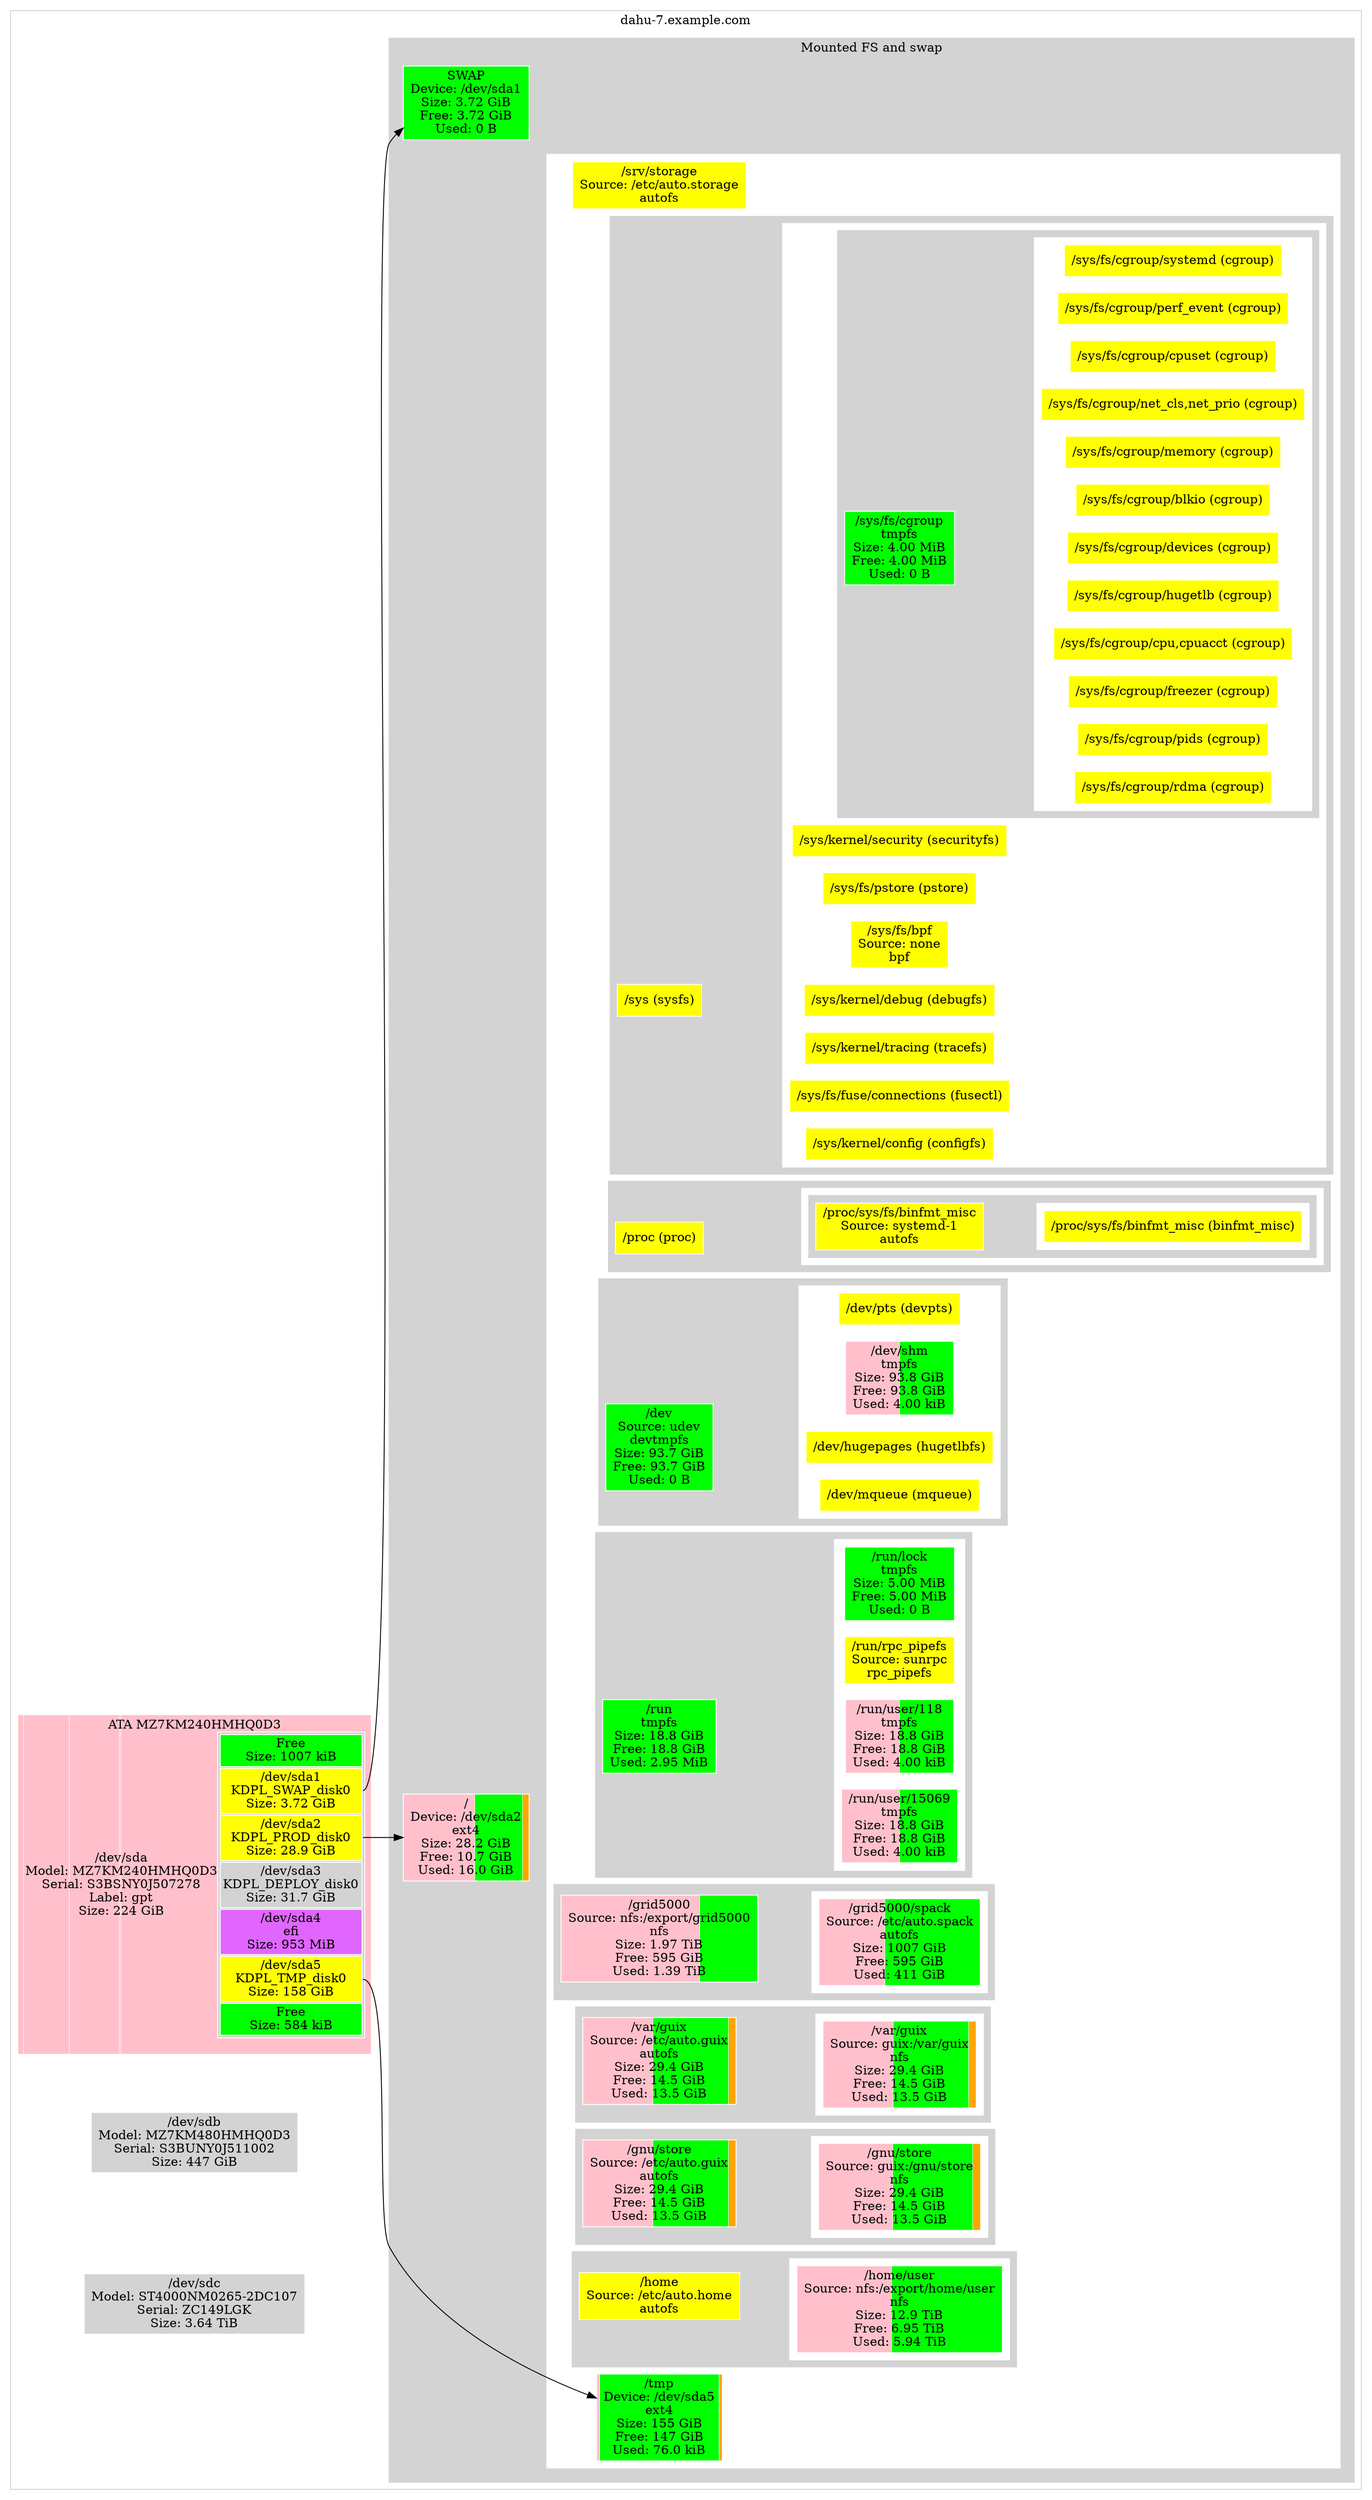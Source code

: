 digraph "dahu-7.example.com"{ // HEADER: MACHINE
	rankdir=LR; // HEADER: MACHINE
	subgraph "cluster_machine@dahu-7.example.com" {
		style=filled;
		color=lightgrey;
		fillcolor=white;
		node [style=filled,color=white,fillcolor=white,shape=rectangle];
			{ "machine@dahu-7.example.com|Partition::GPT@sda" [
				label=<<TABLE BORDER="0" CELLPADDING="0" CELLSPACING="0">
						<TR> <TD COLSPAN="2">ATA MZ7KM240HMHQ0D3</TD> </TR><TR><TD >/dev/sda<BR/>Model: MZ7KM240HMHQ0D3<BR/>Serial: S3BSNY0J507278<BR/>Label: gpt<BR/>Size: 224 GiB</TD>    <TD BGCOLOR="lightgrey">
						<TABLE >
							<TR>
								<TD bgcolor="green">
								Free<BR/>Size: 1007 kiB
								</TD>
							</TR>
							<TR>
								<TD PORT="1" BGCOLOR="yellow">
								/dev/sda1<BR/>KDPL_SWAP_disk0<BR/>Size: 3.72 GiB
								</TD>
							</TR>
							<TR>
								<TD PORT="2" BGCOLOR="yellow">
								/dev/sda2<BR/>KDPL_PROD_disk0<BR/>Size: 28.9 GiB
								</TD>
							</TR>
							<TR>
								<TD PORT="3" BGCOLOR="lightgrey">
								/dev/sda3<BR/>KDPL_DEPLOY_disk0<BR/>Size: 31.7 GiB
								</TD>
							</TR>
							<TR>
								<TD PORT="4" BGCOLOR="mediumorchid1">
								/dev/sda4<BR/>efi<BR/>Size: 953 MiB
								</TD>
							</TR>
							<TR>
								<TD PORT="5" BGCOLOR="yellow">
								/dev/sda5<BR/>KDPL_TMP_disk0<BR/>Size: 158 GiB
								</TD>
							</TR>
							<TR>
								<TD bgcolor="green">
								Free<BR/>Size: 584 kiB
								</TD>
							</TR>
						</TABLE>
						</TD> </TR><TR> <TD COLSPAN="2"> </TD> </TR>
					</TABLE>
				>;
				// Style node
				color=white;
				fillcolor=lightgrey;
				shape="rectangle";
				style=striped;
				fillcolor="green;0.000004:pink;0.016660:pink;0.129136:pink;0.141633:pink;0.004163:pink;0.708401:green;0.000002";
			]; }
			subgraph "cluster_machine@dahu-7.example.com|FS" {
				style=filled;
				color=lightgrey;
				fillcolor=lightgrey;
				node [style=filled,color=white,fillcolor=lightgrey,shape=rectangle];
				{ "machine@dahu-7.example.com|FS|::SWAP::Partition@sda1" [
					label="SWAP\nDevice: /dev/sda1\nSize: 3.72 GiB\nFree: 3.72 GiB\nUsed: 0 B";
					shape=rectangle;style=striped;fillcolor="green"
				]; }
				subgraph "cluster_machine@dahu-7.example.com|FS|::MP@27@/" {
					style=filled;
					color=lightgrey;
					fillcolor=lightgrey;
					node [style=filled,color=white,fillcolor=lightgrey,shape=rectangle];
					{ "machine@dahu-7.example.com|FS|::MP@27@/|::FS@FS@27@/" [
						label="/\nDevice: /dev/sda2\next4\nSize: 28.2 GiB\nFree: 10.7 GiB\nUsed: 16.0 GiB";
						shape=rectangle;style=striped;fillcolor="pink;0.568091.2:green;0.380257.2:orange"
					]; }
					subgraph "cluster_machine@dahu-7.example.com|FS|::MP@27@/|::C@27@/" {
						color=white;
						fillcolor=white;
						subgraph "cluster_machine@dahu-7.example.com|FS|::MP@27@/|::C@27@/|FS::MP@22@/sys" {
							style=filled;
							color=lightgrey;
							fillcolor=lightgrey;
							node [style=filled,color=white,fillcolor=lightgrey,shape=rectangle];
							{ "machine@dahu-7.example.com|FS|::MP@27@/|::C@27@/|FS::MP@22@/sys|::FS@FS@22@/sys" [
								label="/sys (sysfs)";
								shape=rectangle;style=striped;fillcolor="yellow"
							]; }
							subgraph "cluster_machine@dahu-7.example.com|FS|::MP@27@/|::C@27@/|FS::MP@22@/sys|::C@22@/sys" {
								color=white;
								fillcolor=white;
								{ "machine@dahu-7.example.com|FS|::MP@27@/|::C@27@/|FS::MP@22@/sys|::C@22@/sys|FS::MP::FS@FS@28@/sys/kernel/security" [
									label="/sys/kernel/security (securityfs)";
									shape=rectangle;style=striped;fillcolor="yellow"
								]; }
								subgraph "cluster_machine@dahu-7.example.com|FS|::MP@27@/|::C@27@/|FS::MP@22@/sys|::C@22@/sys|FS::MP@31@/sys/fs/cgroup" {
									style=filled;
									color=lightgrey;
									fillcolor=lightgrey;
									node [style=filled,color=white,fillcolor=lightgrey,shape=rectangle];
									{ "machine@dahu-7.example.com|FS|::MP@27@/|::C@27@/|FS::MP@22@/sys|::C@22@/sys|FS::MP@31@/sys/fs/cgroup|::FS@FS@31@/sys/fs/cgroup" [
										label="/sys/fs/cgroup\ntmpfs\nSize: 4.00 MiB\nFree: 4.00 MiB\nUsed: 0 B";
										shape=rectangle;style=striped;fillcolor="green"
									]; }
									subgraph "cluster_machine@dahu-7.example.com|FS|::MP@27@/|::C@27@/|FS::MP@22@/sys|::C@22@/sys|FS::MP@31@/sys/fs/cgroup|::C@31@/sys/fs/cgroup" {
										color=white;
										fillcolor=white;
										{ "machine@dahu-7.example.com|FS|::MP@27@/|::C@27@/|FS::MP@22@/sys|::C@22@/sys|FS::MP@31@/sys/fs/cgroup|::C@31@/sys/fs/cgroup|FS::MP::FS@FS@32@/sys/fs/cgroup/systemd" [
											label="/sys/fs/cgroup/systemd (cgroup)";
											shape=rectangle;style=striped;fillcolor="yellow"
										]; }
										{ "machine@dahu-7.example.com|FS|::MP@27@/|::C@27@/|FS::MP@22@/sys|::C@22@/sys|FS::MP@31@/sys/fs/cgroup|::C@31@/sys/fs/cgroup|FS::MP::FS@FS@35@/sys/fs/cgroup/perf_event" [
											label="/sys/fs/cgroup/perf_event (cgroup)";
											shape=rectangle;style=striped;fillcolor="yellow"
										]; }
										{ "machine@dahu-7.example.com|FS|::MP@27@/|::C@27@/|FS::MP@22@/sys|::C@22@/sys|FS::MP@31@/sys/fs/cgroup|::C@31@/sys/fs/cgroup|FS::MP::FS@FS@36@/sys/fs/cgroup/cpuset" [
											label="/sys/fs/cgroup/cpuset (cgroup)";
											shape=rectangle;style=striped;fillcolor="yellow"
										]; }
										{ "machine@dahu-7.example.com|FS|::MP@27@/|::C@27@/|FS::MP@22@/sys|::C@22@/sys|FS::MP@31@/sys/fs/cgroup|::C@31@/sys/fs/cgroup|FS::MP::FS@FS@37@/sys/fs/cgroup/net_cls,net_prio" [
											label="/sys/fs/cgroup/net_cls,net_prio (cgroup)";
											shape=rectangle;style=striped;fillcolor="yellow"
										]; }
										{ "machine@dahu-7.example.com|FS|::MP@27@/|::C@27@/|FS::MP@22@/sys|::C@22@/sys|FS::MP@31@/sys/fs/cgroup|::C@31@/sys/fs/cgroup|FS::MP::FS@FS@38@/sys/fs/cgroup/memory" [
											label="/sys/fs/cgroup/memory (cgroup)";
											shape=rectangle;style=striped;fillcolor="yellow"
										]; }
										{ "machine@dahu-7.example.com|FS|::MP@27@/|::C@27@/|FS::MP@22@/sys|::C@22@/sys|FS::MP@31@/sys/fs/cgroup|::C@31@/sys/fs/cgroup|FS::MP::FS@FS@39@/sys/fs/cgroup/blkio" [
											label="/sys/fs/cgroup/blkio (cgroup)";
											shape=rectangle;style=striped;fillcolor="yellow"
										]; }
										{ "machine@dahu-7.example.com|FS|::MP@27@/|::C@27@/|FS::MP@22@/sys|::C@22@/sys|FS::MP@31@/sys/fs/cgroup|::C@31@/sys/fs/cgroup|FS::MP::FS@FS@40@/sys/fs/cgroup/devices" [
											label="/sys/fs/cgroup/devices (cgroup)";
											shape=rectangle;style=striped;fillcolor="yellow"
										]; }
										{ "machine@dahu-7.example.com|FS|::MP@27@/|::C@27@/|FS::MP@22@/sys|::C@22@/sys|FS::MP@31@/sys/fs/cgroup|::C@31@/sys/fs/cgroup|FS::MP::FS@FS@41@/sys/fs/cgroup/hugetlb" [
											label="/sys/fs/cgroup/hugetlb (cgroup)";
											shape=rectangle;style=striped;fillcolor="yellow"
										]; }
										{ "machine@dahu-7.example.com|FS|::MP@27@/|::C@27@/|FS::MP@22@/sys|::C@22@/sys|FS::MP@31@/sys/fs/cgroup|::C@31@/sys/fs/cgroup|FS::MP::FS@FS@42@/sys/fs/cgroup/cpu,cpuacct" [
											label="/sys/fs/cgroup/cpu,cpuacct (cgroup)";
											shape=rectangle;style=striped;fillcolor="yellow"
										]; }
										{ "machine@dahu-7.example.com|FS|::MP@27@/|::C@27@/|FS::MP@22@/sys|::C@22@/sys|FS::MP@31@/sys/fs/cgroup|::C@31@/sys/fs/cgroup|FS::MP::FS@FS@43@/sys/fs/cgroup/freezer" [
											label="/sys/fs/cgroup/freezer (cgroup)";
											shape=rectangle;style=striped;fillcolor="yellow"
										]; }
										{ "machine@dahu-7.example.com|FS|::MP@27@/|::C@27@/|FS::MP@22@/sys|::C@22@/sys|FS::MP@31@/sys/fs/cgroup|::C@31@/sys/fs/cgroup|FS::MP::FS@FS@44@/sys/fs/cgroup/pids" [
											label="/sys/fs/cgroup/pids (cgroup)";
											shape=rectangle;style=striped;fillcolor="yellow"
										]; }
										{ "machine@dahu-7.example.com|FS|::MP@27@/|::C@27@/|FS::MP@22@/sys|::C@22@/sys|FS::MP@31@/sys/fs/cgroup|::C@31@/sys/fs/cgroup|FS::MP::FS@FS@45@/sys/fs/cgroup/rdma" [
											label="/sys/fs/cgroup/rdma (cgroup)";
											shape=rectangle;style=striped;fillcolor="yellow"
										]; }
										label="";
									}
									label="";
								}
								{ "machine@dahu-7.example.com|FS|::MP@27@/|::C@27@/|FS::MP@22@/sys|::C@22@/sys|FS::MP::FS@FS@33@/sys/fs/pstore" [
									label="/sys/fs/pstore (pstore)";
									shape=rectangle;style=striped;fillcolor="yellow"
								]; }
								{ "machine@dahu-7.example.com|FS|::MP@27@/|::C@27@/|FS::MP@22@/sys|::C@22@/sys|FS::MP::FS@FS@34@/sys/fs/bpf" [
									label="/sys/fs/bpf\nSource: none\nbpf";
									shape=rectangle;style=striped;fillcolor="yellow"
								]; }
								{ "machine@dahu-7.example.com|FS|::MP@27@/|::C@27@/|FS::MP@22@/sys|::C@22@/sys|FS::MP::FS@FS@49@/sys/kernel/debug" [
									label="/sys/kernel/debug (debugfs)";
									shape=rectangle;style=striped;fillcolor="yellow"
								]; }
								{ "machine@dahu-7.example.com|FS|::MP@27@/|::C@27@/|FS::MP@22@/sys|::C@22@/sys|FS::MP::FS@FS@50@/sys/kernel/tracing" [
									label="/sys/kernel/tracing (tracefs)";
									shape=rectangle;style=striped;fillcolor="yellow"
								]; }
								{ "machine@dahu-7.example.com|FS|::MP@27@/|::C@27@/|FS::MP@22@/sys|::C@22@/sys|FS::MP::FS@FS@52@/sys/fs/fuse/connections" [
									label="/sys/fs/fuse/connections (fusectl)";
									shape=rectangle;style=striped;fillcolor="yellow"
								]; }
								{ "machine@dahu-7.example.com|FS|::MP@27@/|::C@27@/|FS::MP@22@/sys|::C@22@/sys|FS::MP::FS@FS@53@/sys/kernel/config" [
									label="/sys/kernel/config (configfs)";
									shape=rectangle;style=striped;fillcolor="yellow"
								]; }
								label="";
							}
							label="";
						}
						subgraph "cluster_machine@dahu-7.example.com|FS|::MP@27@/|::C@27@/|FS::MP@23@/proc" {
							style=filled;
							color=lightgrey;
							fillcolor=lightgrey;
							node [style=filled,color=white,fillcolor=lightgrey,shape=rectangle];
							{ "machine@dahu-7.example.com|FS|::MP@27@/|::C@27@/|FS::MP@23@/proc|::FS@FS@23@/proc" [
								label="/proc (proc)";
								shape=rectangle;style=striped;fillcolor="yellow"
							]; }
							subgraph "cluster_machine@dahu-7.example.com|FS|::MP@27@/|::C@27@/|FS::MP@23@/proc|::C@23@/proc" {
								color=white;
								fillcolor=white;
								subgraph "cluster_machine@dahu-7.example.com|FS|::MP@27@/|::C@27@/|FS::MP@23@/proc|::C@23@/proc|FS::MP@46@/proc/sys/fs/binfmt_misc" {
									style=filled;
									color=lightgrey;
									fillcolor=lightgrey;
									node [style=filled,color=white,fillcolor=lightgrey,shape=rectangle];
									{ "machine@dahu-7.example.com|FS|::MP@27@/|::C@27@/|FS::MP@23@/proc|::C@23@/proc|FS::MP@46@/proc/sys/fs/binfmt_misc|::FS@FS@46@/proc/sys/fs/binfmt_misc" [
										label="/proc/sys/fs/binfmt_misc\nSource: systemd-1\nautofs";
										shape=rectangle;style=striped;fillcolor="yellow"
									]; }
									subgraph "cluster_machine@dahu-7.example.com|FS|::MP@27@/|::C@27@/|FS::MP@23@/proc|::C@23@/proc|FS::MP@46@/proc/sys/fs/binfmt_misc|::C@46@/proc/sys/fs/binfmt_misc" {
										color=white;
										fillcolor=white;
										{ "machine@dahu-7.example.com|FS|::MP@27@/|::C@27@/|FS::MP@23@/proc|::C@23@/proc|FS::MP@46@/proc/sys/fs/binfmt_misc|::C@46@/proc/sys/fs/binfmt_misc|FS::MP::FS@FS@127@/proc/sys/fs/binfmt_misc" [
											label="/proc/sys/fs/binfmt_misc (binfmt_misc)";
											shape=rectangle;style=striped;fillcolor="yellow"
										]; }
										label="";
									}
									label="";
								}
								label="";
							}
							label="";
						}
						subgraph "cluster_machine@dahu-7.example.com|FS|::MP@27@/|::C@27@/|FS::MP@24@/dev" {
							style=filled;
							color=lightgrey;
							fillcolor=lightgrey;
							node [style=filled,color=white,fillcolor=lightgrey,shape=rectangle];
							{ "machine@dahu-7.example.com|FS|::MP@27@/|::C@27@/|FS::MP@24@/dev|::FS@FS@24@/dev" [
								label="/dev\nSource: udev\ndevtmpfs\nSize: 93.7 GiB\nFree: 93.7 GiB\nUsed: 0 B";
								shape=rectangle;style=striped;fillcolor="green"
							]; }
							subgraph "cluster_machine@dahu-7.example.com|FS|::MP@27@/|::C@27@/|FS::MP@24@/dev|::C@24@/dev" {
								color=white;
								fillcolor=white;
								{ "machine@dahu-7.example.com|FS|::MP@27@/|::C@27@/|FS::MP@24@/dev|::C@24@/dev|FS::MP::FS@FS@25@/dev/pts" [
									label="/dev/pts (devpts)";
									shape=rectangle;style=striped;fillcolor="yellow"
								]; }
								{ "machine@dahu-7.example.com|FS|::MP@27@/|::C@27@/|FS::MP@24@/dev|::C@24@/dev|FS::MP::FS@FS@29@/dev/shm" [
									label="/dev/shm\ntmpfs\nSize: 93.8 GiB\nFree: 93.8 GiB\nUsed: 4.00 kiB";
									shape=rectangle;style=striped;fillcolor="pink;0.000000.2:green"
								]; }
								{ "machine@dahu-7.example.com|FS|::MP@27@/|::C@27@/|FS::MP@24@/dev|::C@24@/dev|FS::MP::FS@FS@47@/dev/hugepages" [
									label="/dev/hugepages (hugetlbfs)";
									shape=rectangle;style=striped;fillcolor="yellow"
								]; }
								{ "machine@dahu-7.example.com|FS|::MP@27@/|::C@27@/|FS::MP@24@/dev|::C@24@/dev|FS::MP::FS@FS@48@/dev/mqueue" [
									label="/dev/mqueue (mqueue)";
									shape=rectangle;style=striped;fillcolor="yellow"
								]; }
								label="";
							}
							label="";
						}
						subgraph "cluster_machine@dahu-7.example.com|FS|::MP@27@/|::C@27@/|FS::MP@26@/run" {
							style=filled;
							color=lightgrey;
							fillcolor=lightgrey;
							node [style=filled,color=white,fillcolor=lightgrey,shape=rectangle];
							{ "machine@dahu-7.example.com|FS|::MP@27@/|::C@27@/|FS::MP@26@/run|::FS@FS@26@/run" [
								label="/run\ntmpfs\nSize: 18.8 GiB\nFree: 18.8 GiB\nUsed: 2.95 MiB";
								shape=rectangle;style=striped;fillcolor="pink;0.000154.2:green"
							]; }
							subgraph "cluster_machine@dahu-7.example.com|FS|::MP@27@/|::C@27@/|FS::MP@26@/run|::C@26@/run" {
								color=white;
								fillcolor=white;
								{ "machine@dahu-7.example.com|FS|::MP@27@/|::C@27@/|FS::MP@26@/run|::C@26@/run|FS::MP::FS@FS@30@/run/lock" [
									label="/run/lock\ntmpfs\nSize: 5.00 MiB\nFree: 5.00 MiB\nUsed: 0 B";
									shape=rectangle;style=striped;fillcolor="green"
								]; }
								{ "machine@dahu-7.example.com|FS|::MP@27@/|::C@27@/|FS::MP@26@/run|::C@26@/run|FS::MP::FS@FS@51@/run/rpc_pipefs" [
									label="/run/rpc_pipefs\nSource: sunrpc\nrpc_pipefs";
									shape=rectangle;style=striped;fillcolor="yellow"
								]; }
								{ "machine@dahu-7.example.com|FS|::MP@27@/|::C@27@/|FS::MP@26@/run|::C@26@/run|FS::MP::FS@FS@513@/run/user/118" [
									label="/run/user/118\ntmpfs\nSize: 18.8 GiB\nFree: 18.8 GiB\nUsed: 4.00 kiB";
									shape=rectangle;style=striped;fillcolor="pink;0.000000.2:green"
								]; }
								{ "machine@dahu-7.example.com|FS|::MP@27@/|::C@27@/|FS::MP@26@/run|::C@26@/run|FS::MP::FS@FS@557@/run/user/15069" [
									label="/run/user/15069\ntmpfs\nSize: 18.8 GiB\nFree: 18.8 GiB\nUsed: 4.00 kiB";
									shape=rectangle;style=striped;fillcolor="pink;0.000000.2:green"
								]; }
								label="";
							}
							label="";
						}
						{ "machine@dahu-7.example.com|FS|::MP@27@/|::C@27@/|FS::MP::FS@FS@124@/tmp" [
							label="/tmp\nDevice: /dev/sda5\next4\nSize: 155 GiB\nFree: 147 GiB\nUsed: 76.0 kiB";
							shape=rectangle;style=striped;fillcolor="pink;0.000000.2:green;0.948753.2:orange"
						]; }
						subgraph "cluster_machine@dahu-7.example.com|FS|::MP@27@/|::C@27@/|FS::MP@447@/grid5000" {
							style=filled;
							color=lightgrey;
							fillcolor=lightgrey;
							node [style=filled,color=white,fillcolor=lightgrey,shape=rectangle];
							{ "machine@dahu-7.example.com|FS|::MP@27@/|::C@27@/|FS::MP@447@/grid5000|::FS@FS@447@/grid5000" [
								label="/grid5000\nSource: nfs:/export/grid5000\nnfs\nSize: 1.97 TiB\nFree: 595 GiB\nUsed: 1.39 TiB";
								shape=rectangle;style=striped;fillcolor="pink;0.704732.2:green;0.295260.2:orange"
							]; }
							subgraph "cluster_machine@dahu-7.example.com|FS|::MP@27@/|::C@27@/|FS::MP@447@/grid5000|::C@447@/grid5000" {
								color=white;
								fillcolor=white;
								{ "machine@dahu-7.example.com|FS|::MP@27@/|::C@27@/|FS::MP@447@/grid5000|::C@447@/grid5000|FS::MP::FS@FS@480@/grid5000/spack" [
									label="/grid5000/spack\nSource: /etc/auto.spack\nautofs\nSize: 1007 GiB\nFree: 595 GiB\nUsed: 411 GiB";
									shape=rectangle;style=striped;fillcolor="pink;0.408572.2:green;0.591412.2:orange"
								]; }
								label="";
							}
							label="";
						}
						subgraph "cluster_machine@dahu-7.example.com|FS|::MP@27@/|::C@27@/|FS::MP@458@/var/guix" {
							style=filled;
							color=lightgrey;
							fillcolor=lightgrey;
							node [style=filled,color=white,fillcolor=lightgrey,shape=rectangle];
							{ "machine@dahu-7.example.com|FS|::MP@27@/|::C@27@/|FS::MP@458@/var/guix|::FS@FS@458@/var/guix" [
								label="/var/guix\nSource: /etc/auto.guix\nautofs\nSize: 29.4 GiB\nFree: 14.5 GiB\nUsed: 13.5 GiB";
								shape=rectangle;style=striped;fillcolor="pink;0.457697.2:green;0.493482.2:orange"
							]; }
							subgraph "cluster_machine@dahu-7.example.com|FS|::MP@27@/|::C@27@/|FS::MP@458@/var/guix|::C@458@/var/guix" {
								color=white;
								fillcolor=white;
								{ "machine@dahu-7.example.com|FS|::MP@27@/|::C@27@/|FS::MP@458@/var/guix|::C@458@/var/guix|FS::MP::FS@FS@535@/var/guix" [
									label="/var/guix\nSource: guix:/var/guix\nnfs\nSize: 29.4 GiB\nFree: 14.5 GiB\nUsed: 13.5 GiB";
									shape=rectangle;style=striped;fillcolor="pink;0.457697.2:green;0.493482.2:orange"
								]; }
								label="";
							}
							label="";
						}
						subgraph "cluster_machine@dahu-7.example.com|FS|::MP@27@/|::C@27@/|FS::MP@469@/gnu/store" {
							style=filled;
							color=lightgrey;
							fillcolor=lightgrey;
							node [style=filled,color=white,fillcolor=lightgrey,shape=rectangle];
							{ "machine@dahu-7.example.com|FS|::MP@27@/|::C@27@/|FS::MP@469@/gnu/store|::FS@FS@469@/gnu/store" [
								label="/gnu/store\nSource: /etc/auto.guix\nautofs\nSize: 29.4 GiB\nFree: 14.5 GiB\nUsed: 13.5 GiB";
								shape=rectangle;style=striped;fillcolor="pink;0.457697.2:green;0.493482.2:orange"
							]; }
							subgraph "cluster_machine@dahu-7.example.com|FS|::MP@27@/|::C@27@/|FS::MP@469@/gnu/store|::C@469@/gnu/store" {
								color=white;
								fillcolor=white;
								{ "machine@dahu-7.example.com|FS|::MP@27@/|::C@27@/|FS::MP@469@/gnu/store|::C@469@/gnu/store|FS::MP::FS@FS@546@/gnu/store" [
									label="/gnu/store\nSource: guix:/gnu/store\nnfs\nSize: 29.4 GiB\nFree: 14.5 GiB\nUsed: 13.5 GiB";
									shape=rectangle;style=striped;fillcolor="pink;0.457697.2:green;0.493482.2:orange"
								]; }
								label="";
							}
							label="";
						}
						subgraph "cluster_machine@dahu-7.example.com|FS|::MP@27@/|::C@27@/|FS::MP@491@/home" {
							style=filled;
							color=lightgrey;
							fillcolor=lightgrey;
							node [style=filled,color=white,fillcolor=lightgrey,shape=rectangle];
							{ "machine@dahu-7.example.com|FS|::MP@27@/|::C@27@/|FS::MP@491@/home|::FS@FS@491@/home" [
								label="/home\nSource: /etc/auto.home\nautofs";
								shape=rectangle;style=striped;fillcolor="yellow"
							]; }
							subgraph "cluster_machine@dahu-7.example.com|FS|::MP@27@/|::C@27@/|FS::MP@491@/home|::C@491@/home" {
								color=white;
								fillcolor=white;
								{ "machine@dahu-7.example.com|FS|::MP@27@/|::C@27@/|FS::MP@491@/home|::C@491@/home|FS::MP::FS@FS@524@/home/user" [
									label="/home/user\nSource: nfs:/export/home/user\nnfs\nSize: 12.9 TiB\nFree: 6.95 TiB\nUsed: 5.94 TiB";
									shape=rectangle;style=striped;fillcolor="pink;0.460718.2:green;0.539281.2:orange"
								]; }
								label="";
							}
							label="";
						}
						{ "machine@dahu-7.example.com|FS|::MP@27@/|::C@27@/|FS::MP::FS@FS@502@/srv/storage" [
							label="/srv/storage\nSource: /etc/auto.storage\nautofs";
							shape=rectangle;style=striped;fillcolor="yellow"
						]; }
						label="";
					}
					label="";
				}
				label="Mounted FS and swap";
			}
			subgraph "cluster_machine@dahu-7.example.com|Libvirt" {
				style=filled;
				color=lightgrey;
				fillcolor=lightgrey;
				node [style=filled,color=white,fillcolor=lightgrey,shape=rectangle];
				label="Libvirt Virtual Machines";
			}
			{ "machine@dahu-7.example.com|Partition::None@sdb" [
				label="/dev/sdb\nModel: MZ7KM480HMHQ0D3\nSerial: S3BUNY0J511002\nSize: 447 GiB";
				fillcolor="lightgrey"
				style=filled
				shape=rectangle
			]; }
			{ "machine@dahu-7.example.com|Partition::None@sdc" [
				label="/dev/sdc\nModel: ST4000NM0265-2DC107\nSerial: ZC149LGK\nSize: 3.64 TiB";
				fillcolor="lightgrey"
				style=filled
				shape=rectangle
			]; }
			// Links from FS::MP::FS@FS@22@/sys
			"machine@dahu-7.example.com|FS|::MP@27@/|::FS@FS@27@/" -> "machine@dahu-7.example.com|FS|::MP@27@/|::C@27@/|FS::MP@22@/sys|::FS@FS@22@/sys" [style=invis]
			// Links from FS::MP::FS@FS@28@/sys/kernel/security
			"machine@dahu-7.example.com|FS|::MP@27@/|::C@27@/|FS::MP@22@/sys|::FS@FS@22@/sys" -> "machine@dahu-7.example.com|FS|::MP@27@/|::C@27@/|FS::MP@22@/sys|::C@22@/sys|FS::MP::FS@FS@28@/sys/kernel/security" [style=invis]
			// Links from FS::MP::FS@FS@31@/sys/fs/cgroup
			"machine@dahu-7.example.com|FS|::MP@27@/|::C@27@/|FS::MP@22@/sys|::FS@FS@22@/sys" -> "machine@dahu-7.example.com|FS|::MP@27@/|::C@27@/|FS::MP@22@/sys|::C@22@/sys|FS::MP@31@/sys/fs/cgroup|::FS@FS@31@/sys/fs/cgroup" [style=invis]
			// Links from FS::MP::FS@FS@32@/sys/fs/cgroup/systemd
			"machine@dahu-7.example.com|FS|::MP@27@/|::C@27@/|FS::MP@22@/sys|::C@22@/sys|FS::MP@31@/sys/fs/cgroup|::FS@FS@31@/sys/fs/cgroup" -> "machine@dahu-7.example.com|FS|::MP@27@/|::C@27@/|FS::MP@22@/sys|::C@22@/sys|FS::MP@31@/sys/fs/cgroup|::C@31@/sys/fs/cgroup|FS::MP::FS@FS@32@/sys/fs/cgroup/systemd" [style=invis]
			// Links from FS::MP::FS@FS@35@/sys/fs/cgroup/perf_event
			"machine@dahu-7.example.com|FS|::MP@27@/|::C@27@/|FS::MP@22@/sys|::C@22@/sys|FS::MP@31@/sys/fs/cgroup|::FS@FS@31@/sys/fs/cgroup" -> "machine@dahu-7.example.com|FS|::MP@27@/|::C@27@/|FS::MP@22@/sys|::C@22@/sys|FS::MP@31@/sys/fs/cgroup|::C@31@/sys/fs/cgroup|FS::MP::FS@FS@35@/sys/fs/cgroup/perf_event" [style=invis]
			// Links from FS::MP::FS@FS@36@/sys/fs/cgroup/cpuset
			"machine@dahu-7.example.com|FS|::MP@27@/|::C@27@/|FS::MP@22@/sys|::C@22@/sys|FS::MP@31@/sys/fs/cgroup|::FS@FS@31@/sys/fs/cgroup" -> "machine@dahu-7.example.com|FS|::MP@27@/|::C@27@/|FS::MP@22@/sys|::C@22@/sys|FS::MP@31@/sys/fs/cgroup|::C@31@/sys/fs/cgroup|FS::MP::FS@FS@36@/sys/fs/cgroup/cpuset" [style=invis]
			// Links from FS::MP::FS@FS@37@/sys/fs/cgroup/net_cls,net_prio
			"machine@dahu-7.example.com|FS|::MP@27@/|::C@27@/|FS::MP@22@/sys|::C@22@/sys|FS::MP@31@/sys/fs/cgroup|::FS@FS@31@/sys/fs/cgroup" -> "machine@dahu-7.example.com|FS|::MP@27@/|::C@27@/|FS::MP@22@/sys|::C@22@/sys|FS::MP@31@/sys/fs/cgroup|::C@31@/sys/fs/cgroup|FS::MP::FS@FS@37@/sys/fs/cgroup/net_cls,net_prio" [style=invis]
			// Links from FS::MP::FS@FS@38@/sys/fs/cgroup/memory
			"machine@dahu-7.example.com|FS|::MP@27@/|::C@27@/|FS::MP@22@/sys|::C@22@/sys|FS::MP@31@/sys/fs/cgroup|::FS@FS@31@/sys/fs/cgroup" -> "machine@dahu-7.example.com|FS|::MP@27@/|::C@27@/|FS::MP@22@/sys|::C@22@/sys|FS::MP@31@/sys/fs/cgroup|::C@31@/sys/fs/cgroup|FS::MP::FS@FS@38@/sys/fs/cgroup/memory" [style=invis]
			// Links from FS::MP::FS@FS@39@/sys/fs/cgroup/blkio
			"machine@dahu-7.example.com|FS|::MP@27@/|::C@27@/|FS::MP@22@/sys|::C@22@/sys|FS::MP@31@/sys/fs/cgroup|::FS@FS@31@/sys/fs/cgroup" -> "machine@dahu-7.example.com|FS|::MP@27@/|::C@27@/|FS::MP@22@/sys|::C@22@/sys|FS::MP@31@/sys/fs/cgroup|::C@31@/sys/fs/cgroup|FS::MP::FS@FS@39@/sys/fs/cgroup/blkio" [style=invis]
			// Links from FS::MP::FS@FS@40@/sys/fs/cgroup/devices
			"machine@dahu-7.example.com|FS|::MP@27@/|::C@27@/|FS::MP@22@/sys|::C@22@/sys|FS::MP@31@/sys/fs/cgroup|::FS@FS@31@/sys/fs/cgroup" -> "machine@dahu-7.example.com|FS|::MP@27@/|::C@27@/|FS::MP@22@/sys|::C@22@/sys|FS::MP@31@/sys/fs/cgroup|::C@31@/sys/fs/cgroup|FS::MP::FS@FS@40@/sys/fs/cgroup/devices" [style=invis]
			// Links from FS::MP::FS@FS@41@/sys/fs/cgroup/hugetlb
			"machine@dahu-7.example.com|FS|::MP@27@/|::C@27@/|FS::MP@22@/sys|::C@22@/sys|FS::MP@31@/sys/fs/cgroup|::FS@FS@31@/sys/fs/cgroup" -> "machine@dahu-7.example.com|FS|::MP@27@/|::C@27@/|FS::MP@22@/sys|::C@22@/sys|FS::MP@31@/sys/fs/cgroup|::C@31@/sys/fs/cgroup|FS::MP::FS@FS@41@/sys/fs/cgroup/hugetlb" [style=invis]
			// Links from FS::MP::FS@FS@42@/sys/fs/cgroup/cpu,cpuacct
			"machine@dahu-7.example.com|FS|::MP@27@/|::C@27@/|FS::MP@22@/sys|::C@22@/sys|FS::MP@31@/sys/fs/cgroup|::FS@FS@31@/sys/fs/cgroup" -> "machine@dahu-7.example.com|FS|::MP@27@/|::C@27@/|FS::MP@22@/sys|::C@22@/sys|FS::MP@31@/sys/fs/cgroup|::C@31@/sys/fs/cgroup|FS::MP::FS@FS@42@/sys/fs/cgroup/cpu,cpuacct" [style=invis]
			// Links from FS::MP::FS@FS@43@/sys/fs/cgroup/freezer
			"machine@dahu-7.example.com|FS|::MP@27@/|::C@27@/|FS::MP@22@/sys|::C@22@/sys|FS::MP@31@/sys/fs/cgroup|::FS@FS@31@/sys/fs/cgroup" -> "machine@dahu-7.example.com|FS|::MP@27@/|::C@27@/|FS::MP@22@/sys|::C@22@/sys|FS::MP@31@/sys/fs/cgroup|::C@31@/sys/fs/cgroup|FS::MP::FS@FS@43@/sys/fs/cgroup/freezer" [style=invis]
			// Links from FS::MP::FS@FS@44@/sys/fs/cgroup/pids
			"machine@dahu-7.example.com|FS|::MP@27@/|::C@27@/|FS::MP@22@/sys|::C@22@/sys|FS::MP@31@/sys/fs/cgroup|::FS@FS@31@/sys/fs/cgroup" -> "machine@dahu-7.example.com|FS|::MP@27@/|::C@27@/|FS::MP@22@/sys|::C@22@/sys|FS::MP@31@/sys/fs/cgroup|::C@31@/sys/fs/cgroup|FS::MP::FS@FS@44@/sys/fs/cgroup/pids" [style=invis]
			// Links from FS::MP::FS@FS@45@/sys/fs/cgroup/rdma
			"machine@dahu-7.example.com|FS|::MP@27@/|::C@27@/|FS::MP@22@/sys|::C@22@/sys|FS::MP@31@/sys/fs/cgroup|::FS@FS@31@/sys/fs/cgroup" -> "machine@dahu-7.example.com|FS|::MP@27@/|::C@27@/|FS::MP@22@/sys|::C@22@/sys|FS::MP@31@/sys/fs/cgroup|::C@31@/sys/fs/cgroup|FS::MP::FS@FS@45@/sys/fs/cgroup/rdma" [style=invis]
			// Links from FS::MP::FS@FS@33@/sys/fs/pstore
			"machine@dahu-7.example.com|FS|::MP@27@/|::C@27@/|FS::MP@22@/sys|::FS@FS@22@/sys" -> "machine@dahu-7.example.com|FS|::MP@27@/|::C@27@/|FS::MP@22@/sys|::C@22@/sys|FS::MP::FS@FS@33@/sys/fs/pstore" [style=invis]
			// Links from FS::MP::FS@FS@34@/sys/fs/bpf
			"machine@dahu-7.example.com|FS|::MP@27@/|::C@27@/|FS::MP@22@/sys|::FS@FS@22@/sys" -> "machine@dahu-7.example.com|FS|::MP@27@/|::C@27@/|FS::MP@22@/sys|::C@22@/sys|FS::MP::FS@FS@34@/sys/fs/bpf" [style=invis]
			// Links from FS::MP::FS@FS@49@/sys/kernel/debug
			"machine@dahu-7.example.com|FS|::MP@27@/|::C@27@/|FS::MP@22@/sys|::FS@FS@22@/sys" -> "machine@dahu-7.example.com|FS|::MP@27@/|::C@27@/|FS::MP@22@/sys|::C@22@/sys|FS::MP::FS@FS@49@/sys/kernel/debug" [style=invis]
			// Links from FS::MP::FS@FS@50@/sys/kernel/tracing
			"machine@dahu-7.example.com|FS|::MP@27@/|::C@27@/|FS::MP@22@/sys|::FS@FS@22@/sys" -> "machine@dahu-7.example.com|FS|::MP@27@/|::C@27@/|FS::MP@22@/sys|::C@22@/sys|FS::MP::FS@FS@50@/sys/kernel/tracing" [style=invis]
			// Links from FS::MP::FS@FS@52@/sys/fs/fuse/connections
			"machine@dahu-7.example.com|FS|::MP@27@/|::C@27@/|FS::MP@22@/sys|::FS@FS@22@/sys" -> "machine@dahu-7.example.com|FS|::MP@27@/|::C@27@/|FS::MP@22@/sys|::C@22@/sys|FS::MP::FS@FS@52@/sys/fs/fuse/connections" [style=invis]
			// Links from FS::MP::FS@FS@53@/sys/kernel/config
			"machine@dahu-7.example.com|FS|::MP@27@/|::C@27@/|FS::MP@22@/sys|::FS@FS@22@/sys" -> "machine@dahu-7.example.com|FS|::MP@27@/|::C@27@/|FS::MP@22@/sys|::C@22@/sys|FS::MP::FS@FS@53@/sys/kernel/config" [style=invis]
			// Links from FS::MP::FS@FS@23@/proc
			"machine@dahu-7.example.com|FS|::MP@27@/|::FS@FS@27@/" -> "machine@dahu-7.example.com|FS|::MP@27@/|::C@27@/|FS::MP@23@/proc|::FS@FS@23@/proc" [style=invis]
			// Links from FS::MP::FS@FS@46@/proc/sys/fs/binfmt_misc
			"machine@dahu-7.example.com|FS|::MP@27@/|::C@27@/|FS::MP@23@/proc|::FS@FS@23@/proc" -> "machine@dahu-7.example.com|FS|::MP@27@/|::C@27@/|FS::MP@23@/proc|::C@23@/proc|FS::MP@46@/proc/sys/fs/binfmt_misc|::FS@FS@46@/proc/sys/fs/binfmt_misc" [style=invis]
			// Links from FS::MP::FS@FS@127@/proc/sys/fs/binfmt_misc
			"machine@dahu-7.example.com|FS|::MP@27@/|::C@27@/|FS::MP@23@/proc|::C@23@/proc|FS::MP@46@/proc/sys/fs/binfmt_misc|::FS@FS@46@/proc/sys/fs/binfmt_misc" -> "machine@dahu-7.example.com|FS|::MP@27@/|::C@27@/|FS::MP@23@/proc|::C@23@/proc|FS::MP@46@/proc/sys/fs/binfmt_misc|::C@46@/proc/sys/fs/binfmt_misc|FS::MP::FS@FS@127@/proc/sys/fs/binfmt_misc" [style=invis]
			// Links from FS::MP::FS@FS@24@/dev
			"machine@dahu-7.example.com|FS|::MP@27@/|::FS@FS@27@/" -> "machine@dahu-7.example.com|FS|::MP@27@/|::C@27@/|FS::MP@24@/dev|::FS@FS@24@/dev" [style=invis]
			// Links from FS::MP::FS@FS@25@/dev/pts
			"machine@dahu-7.example.com|FS|::MP@27@/|::C@27@/|FS::MP@24@/dev|::FS@FS@24@/dev" -> "machine@dahu-7.example.com|FS|::MP@27@/|::C@27@/|FS::MP@24@/dev|::C@24@/dev|FS::MP::FS@FS@25@/dev/pts" [style=invis]
			// Links from FS::MP::FS@FS@29@/dev/shm
			"machine@dahu-7.example.com|FS|::MP@27@/|::C@27@/|FS::MP@24@/dev|::FS@FS@24@/dev" -> "machine@dahu-7.example.com|FS|::MP@27@/|::C@27@/|FS::MP@24@/dev|::C@24@/dev|FS::MP::FS@FS@29@/dev/shm" [style=invis]
			// Links from FS::MP::FS@FS@47@/dev/hugepages
			"machine@dahu-7.example.com|FS|::MP@27@/|::C@27@/|FS::MP@24@/dev|::FS@FS@24@/dev" -> "machine@dahu-7.example.com|FS|::MP@27@/|::C@27@/|FS::MP@24@/dev|::C@24@/dev|FS::MP::FS@FS@47@/dev/hugepages" [style=invis]
			// Links from FS::MP::FS@FS@48@/dev/mqueue
			"machine@dahu-7.example.com|FS|::MP@27@/|::C@27@/|FS::MP@24@/dev|::FS@FS@24@/dev" -> "machine@dahu-7.example.com|FS|::MP@27@/|::C@27@/|FS::MP@24@/dev|::C@24@/dev|FS::MP::FS@FS@48@/dev/mqueue" [style=invis]
			// Links from FS::MP::FS@FS@26@/run
			"machine@dahu-7.example.com|FS|::MP@27@/|::FS@FS@27@/" -> "machine@dahu-7.example.com|FS|::MP@27@/|::C@27@/|FS::MP@26@/run|::FS@FS@26@/run" [style=invis]
			// Links from FS::MP::FS@FS@30@/run/lock
			"machine@dahu-7.example.com|FS|::MP@27@/|::C@27@/|FS::MP@26@/run|::FS@FS@26@/run" -> "machine@dahu-7.example.com|FS|::MP@27@/|::C@27@/|FS::MP@26@/run|::C@26@/run|FS::MP::FS@FS@30@/run/lock" [style=invis]
			// Links from FS::MP::FS@FS@51@/run/rpc_pipefs
			"machine@dahu-7.example.com|FS|::MP@27@/|::C@27@/|FS::MP@26@/run|::FS@FS@26@/run" -> "machine@dahu-7.example.com|FS|::MP@27@/|::C@27@/|FS::MP@26@/run|::C@26@/run|FS::MP::FS@FS@51@/run/rpc_pipefs" [style=invis]
			// Links from FS::MP::FS@FS@513@/run/user/118
			"machine@dahu-7.example.com|FS|::MP@27@/|::C@27@/|FS::MP@26@/run|::FS@FS@26@/run" -> "machine@dahu-7.example.com|FS|::MP@27@/|::C@27@/|FS::MP@26@/run|::C@26@/run|FS::MP::FS@FS@513@/run/user/118" [style=invis]
			// Links from FS::MP::FS@FS@557@/run/user/15069
			"machine@dahu-7.example.com|FS|::MP@27@/|::C@27@/|FS::MP@26@/run|::FS@FS@26@/run" -> "machine@dahu-7.example.com|FS|::MP@27@/|::C@27@/|FS::MP@26@/run|::C@26@/run|FS::MP::FS@FS@557@/run/user/15069" [style=invis]
			// Links from FS::MP::FS@FS@124@/tmp
			"machine@dahu-7.example.com|FS|::MP@27@/|::FS@FS@27@/" -> "machine@dahu-7.example.com|FS|::MP@27@/|::C@27@/|FS::MP::FS@FS@124@/tmp" [style=invis]
			// Links from FS::MP::FS@FS@447@/grid5000
			"machine@dahu-7.example.com|FS|::MP@27@/|::FS@FS@27@/" -> "machine@dahu-7.example.com|FS|::MP@27@/|::C@27@/|FS::MP@447@/grid5000|::FS@FS@447@/grid5000" [style=invis]
			// Links from FS::MP::FS@FS@480@/grid5000/spack
			"machine@dahu-7.example.com|FS|::MP@27@/|::C@27@/|FS::MP@447@/grid5000|::FS@FS@447@/grid5000" -> "machine@dahu-7.example.com|FS|::MP@27@/|::C@27@/|FS::MP@447@/grid5000|::C@447@/grid5000|FS::MP::FS@FS@480@/grid5000/spack" [style=invis]
			// Links from FS::MP::FS@FS@458@/var/guix
			"machine@dahu-7.example.com|FS|::MP@27@/|::FS@FS@27@/" -> "machine@dahu-7.example.com|FS|::MP@27@/|::C@27@/|FS::MP@458@/var/guix|::FS@FS@458@/var/guix" [style=invis]
			// Links from FS::MP::FS@FS@535@/var/guix
			"machine@dahu-7.example.com|FS|::MP@27@/|::C@27@/|FS::MP@458@/var/guix|::FS@FS@458@/var/guix" -> "machine@dahu-7.example.com|FS|::MP@27@/|::C@27@/|FS::MP@458@/var/guix|::C@458@/var/guix|FS::MP::FS@FS@535@/var/guix" [style=invis]
			// Links from FS::MP::FS@FS@469@/gnu/store
			"machine@dahu-7.example.com|FS|::MP@27@/|::FS@FS@27@/" -> "machine@dahu-7.example.com|FS|::MP@27@/|::C@27@/|FS::MP@469@/gnu/store|::FS@FS@469@/gnu/store" [style=invis]
			// Links from FS::MP::FS@FS@546@/gnu/store
			"machine@dahu-7.example.com|FS|::MP@27@/|::C@27@/|FS::MP@469@/gnu/store|::FS@FS@469@/gnu/store" -> "machine@dahu-7.example.com|FS|::MP@27@/|::C@27@/|FS::MP@469@/gnu/store|::C@469@/gnu/store|FS::MP::FS@FS@546@/gnu/store" [style=invis]
			// Links from FS::MP::FS@FS@491@/home
			"machine@dahu-7.example.com|FS|::MP@27@/|::FS@FS@27@/" -> "machine@dahu-7.example.com|FS|::MP@27@/|::C@27@/|FS::MP@491@/home|::FS@FS@491@/home" [style=invis]
			// Links from FS::MP::FS@FS@524@/home/user
			"machine@dahu-7.example.com|FS|::MP@27@/|::C@27@/|FS::MP@491@/home|::FS@FS@491@/home" -> "machine@dahu-7.example.com|FS|::MP@27@/|::C@27@/|FS::MP@491@/home|::C@491@/home|FS::MP::FS@FS@524@/home/user" [style=invis]
			// Links from FS::MP::FS@FS@502@/srv/storage
			"machine@dahu-7.example.com|FS|::MP@27@/|::FS@FS@27@/" -> "machine@dahu-7.example.com|FS|::MP@27@/|::C@27@/|FS::MP::FS@FS@502@/srv/storage" [style=invis]
			// Links for Partition::GPT@sda
			// TARGET LINK: dahu-7.example.com 240057409536 sda "machine@dahu-7.example.com|Partition::GPT@sda"
			// Links for Partition::Table
			// Links for Partition::Table::Part::Free@_1
			// Links for Partition::Table::Part::Data@sda1
			// Links for Partition::Table::Part::Data@sda2
			// Links for Partition::Table::Part::Data@sda3
			// Links for Partition::Table::Part::Data@sda4
			// Links for Partition::Table::Part::Data@sda5
			// Links for Partition::Table::Part::Free@_2
			// Links for FS
			// Links for FS::SWAP::Partition@sda1
			"machine@dahu-7.example.com|Partition::GPT@sda":"1" -> "machine@dahu-7.example.com|FS|::SWAP::Partition@sda1"
			// Links for FS::SWAP::Partition@sda1
			// Links for FS::MP@27@/
			// Links for FS::MP::FS@FS@27@/
			"machine@dahu-7.example.com|Partition::GPT@sda":"2" -> "machine@dahu-7.example.com|FS|::MP@27@/|::FS@FS@27@/"
			// Links for FS::MP::FS@FS@27@/
			// Links for FS::MP::C@27@/
			// Links for FS::MP@22@/sys
			// Links for FS::MP::FS@FS@22@/sys
			// Links for FS::MP::C@22@/sys
			// Links for FS::MP::FS@FS@28@/sys/kernel/security
			// Links for FS::MP@31@/sys/fs/cgroup
			// Links for FS::MP::FS@FS@31@/sys/fs/cgroup
			// Links for FS::MP::C@31@/sys/fs/cgroup
			// Links for FS::MP::FS@FS@32@/sys/fs/cgroup/systemd
			// Links for FS::MP::FS@FS@35@/sys/fs/cgroup/perf_event
			// Links for FS::MP::FS@FS@36@/sys/fs/cgroup/cpuset
			// Links for FS::MP::FS@FS@37@/sys/fs/cgroup/net_cls,net_prio
			// Links for FS::MP::FS@FS@38@/sys/fs/cgroup/memory
			// Links for FS::MP::FS@FS@39@/sys/fs/cgroup/blkio
			// Links for FS::MP::FS@FS@40@/sys/fs/cgroup/devices
			// Links for FS::MP::FS@FS@41@/sys/fs/cgroup/hugetlb
			// Links for FS::MP::FS@FS@42@/sys/fs/cgroup/cpu,cpuacct
			// Links for FS::MP::FS@FS@43@/sys/fs/cgroup/freezer
			// Links for FS::MP::FS@FS@44@/sys/fs/cgroup/pids
			// Links for FS::MP::FS@FS@45@/sys/fs/cgroup/rdma
			// Links for FS::MP::FS@FS@33@/sys/fs/pstore
			// Links for FS::MP::FS@FS@34@/sys/fs/bpf
			// Links for FS::MP::FS@FS@49@/sys/kernel/debug
			// Links for FS::MP::FS@FS@50@/sys/kernel/tracing
			// Links for FS::MP::FS@FS@52@/sys/fs/fuse/connections
			// Links for FS::MP::FS@FS@53@/sys/kernel/config
			// Links for FS::MP@23@/proc
			// Links for FS::MP::FS@FS@23@/proc
			// Links for FS::MP::C@23@/proc
			// Links for FS::MP@46@/proc/sys/fs/binfmt_misc
			// Links for FS::MP::FS@FS@46@/proc/sys/fs/binfmt_misc
			// Links for FS::MP::C@46@/proc/sys/fs/binfmt_misc
			// Links for FS::MP::FS@FS@127@/proc/sys/fs/binfmt_misc
			// Links for FS::MP@24@/dev
			// Links for FS::MP::FS@FS@24@/dev
			// Links for FS::MP::C@24@/dev
			// Links for FS::MP::FS@FS@25@/dev/pts
			// Links for FS::MP::FS@FS@29@/dev/shm
			// Links for FS::MP::FS@FS@47@/dev/hugepages
			// Links for FS::MP::FS@FS@48@/dev/mqueue
			// Links for FS::MP@26@/run
			// Links for FS::MP::FS@FS@26@/run
			// Links for FS::MP::C@26@/run
			// Links for FS::MP::FS@FS@30@/run/lock
			// Links for FS::MP::FS@FS@51@/run/rpc_pipefs
			// Links for FS::MP::FS@FS@513@/run/user/118
			// Links for FS::MP::FS@FS@557@/run/user/15069
			// Links for FS::MP::FS@FS@124@/tmp
			"machine@dahu-7.example.com|Partition::GPT@sda":"5" -> "machine@dahu-7.example.com|FS|::MP@27@/|::C@27@/|FS::MP::FS@FS@124@/tmp"
			// Links for FS::MP::FS@FS@124@/tmp
			// Links for FS::MP@447@/grid5000
			// Links for FS::MP::FS@FS@447@/grid5000
			// Links for FS::MP::C@447@/grid5000
			// Links for FS::MP::FS@FS@480@/grid5000/spack
			// Links for FS::MP@458@/var/guix
			// Links for FS::MP::FS@FS@458@/var/guix
			// Links for FS::MP::C@458@/var/guix
			// Links for FS::MP::FS@FS@535@/var/guix
			// Links for FS::MP@469@/gnu/store
			// Links for FS::MP::FS@FS@469@/gnu/store
			// Links for FS::MP::C@469@/gnu/store
			// Links for FS::MP::FS@FS@546@/gnu/store
			// Links for FS::MP@491@/home
			// Links for FS::MP::FS@FS@491@/home
			// Links for FS::MP::C@491@/home
			// Links for FS::MP::FS@FS@524@/home/user
			// Links for FS::MP::FS@FS@502@/srv/storage
			// Links for Libvirt Virtual Machines
			// Links for Partition::None@sdb
			// TARGET LINK: dahu-7.example.com 480103981056 sdb "machine@dahu-7.example.com|Partition::None@sdb"
			// Links for Partition::None@sdc
			// TARGET LINK: dahu-7.example.com 4000787030016 sdc "machine@dahu-7.example.com|Partition::None@sdc"
		label="dahu-7.example.com";
	}
} // FOOTER: MACHINE
